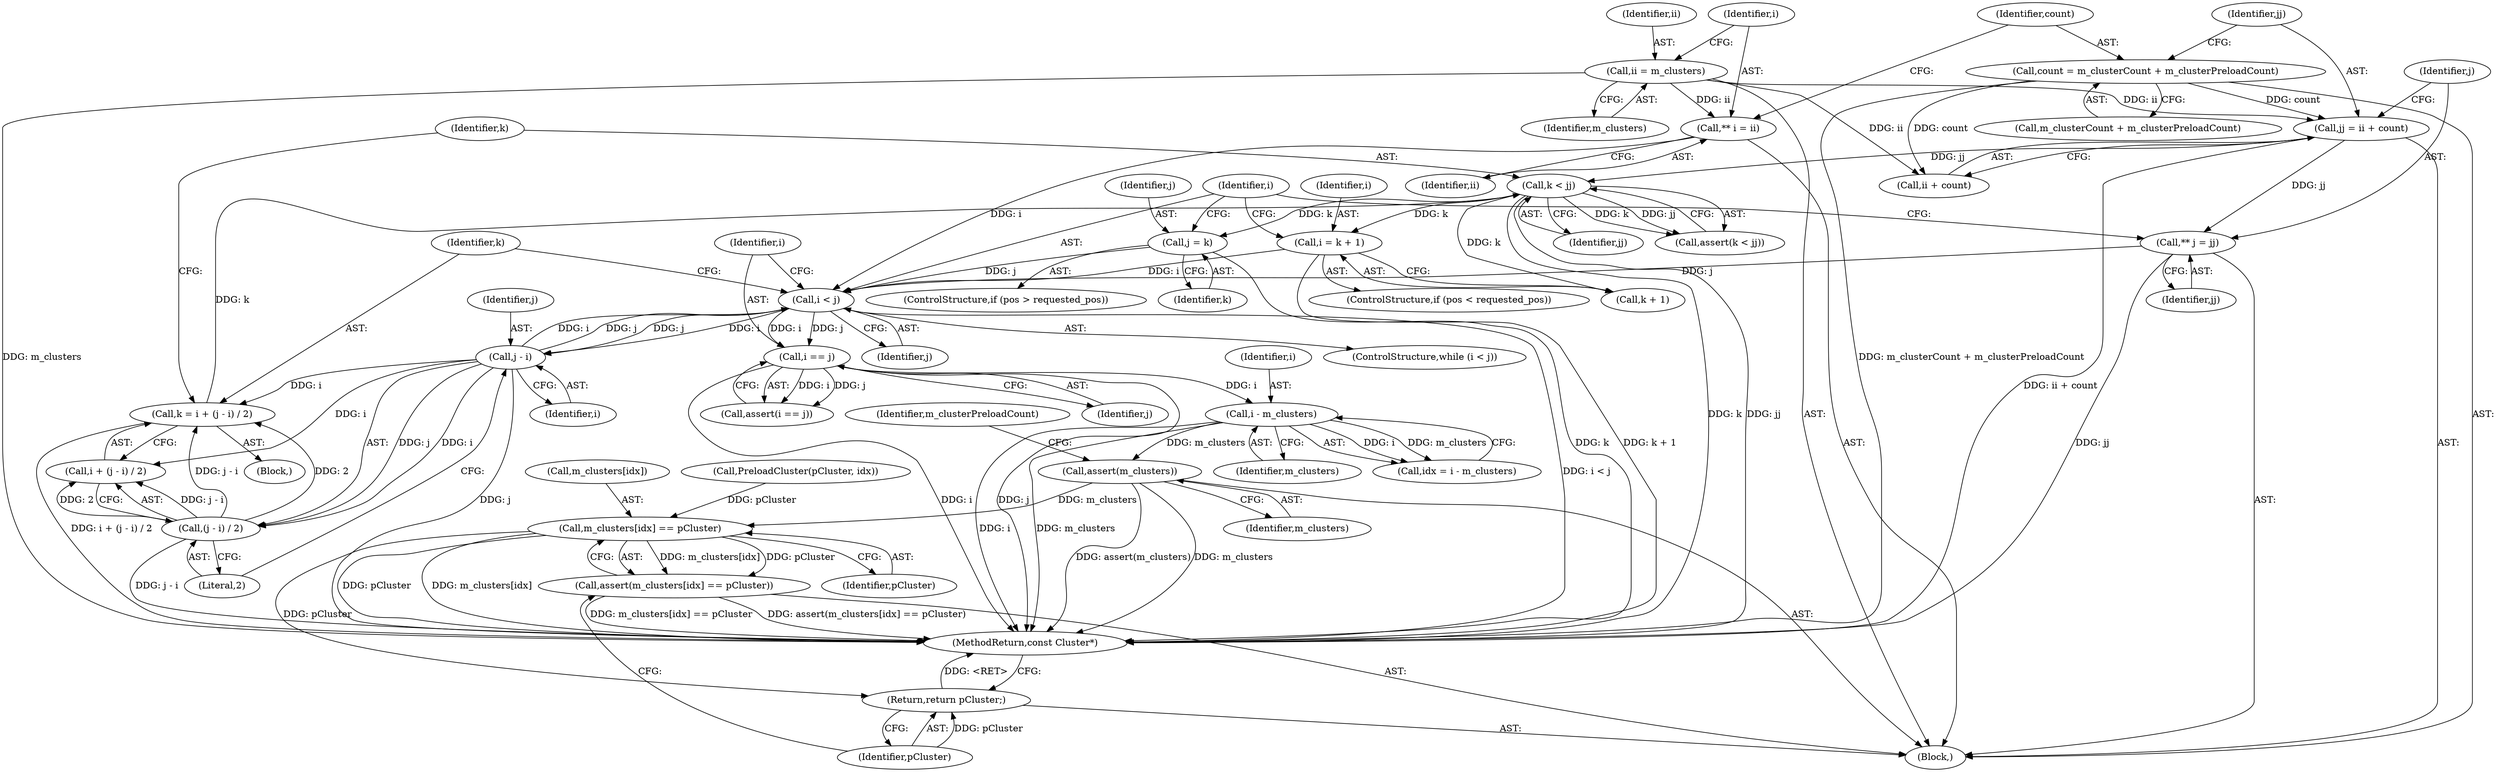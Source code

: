 digraph "0_Android_cc274e2abe8b2a6698a5c47d8aa4bb45f1f9538d_10@API" {
"1000216" [label="(Call,assert(m_clusters))"];
"1000203" [label="(Call,i - m_clusters)"];
"1000184" [label="(Call,i == j)"];
"1000132" [label="(Call,i < j)"];
"1000167" [label="(Call,i = k + 1)"];
"1000146" [label="(Call,k < jj)"];
"1000136" [label="(Call,k = i + (j - i) / 2)"];
"1000141" [label="(Call,j - i)"];
"1000140" [label="(Call,(j - i) / 2)"];
"1000122" [label="(Call,jj = ii + count)"];
"1000109" [label="(Call,ii = m_clusters)"];
"1000117" [label="(Call,count = m_clusterCount + m_clusterPreloadCount)"];
"1000113" [label="(Call,** i = ii)"];
"1000177" [label="(Call,j = k)"];
"1000128" [label="(Call,** j = jj)"];
"1000223" [label="(Call,m_clusters[idx] == pCluster)"];
"1000222" [label="(Call,assert(m_clusters[idx] == pCluster))"];
"1000228" [label="(Return,return pCluster;)"];
"1000133" [label="(Identifier,i)"];
"1000140" [label="(Call,(j - i) / 2)"];
"1000177" [label="(Call,j = k)"];
"1000129" [label="(Identifier,j)"];
"1000110" [label="(Identifier,ii)"];
"1000148" [label="(Identifier,jj)"];
"1000117" [label="(Call,count = m_clusterCount + m_clusterPreloadCount)"];
"1000109" [label="(Call,ii = m_clusters)"];
"1000167" [label="(Call,i = k + 1)"];
"1000102" [label="(Block,)"];
"1000203" [label="(Call,i - m_clusters)"];
"1000128" [label="(Call,** j = jj)"];
"1000113" [label="(Call,** i = ii)"];
"1000136" [label="(Call,k = i + (j - i) / 2)"];
"1000228" [label="(Return,return pCluster;)"];
"1000147" [label="(Identifier,k)"];
"1000216" [label="(Call,assert(m_clusters))"];
"1000223" [label="(Call,m_clusters[idx] == pCluster)"];
"1000142" [label="(Identifier,j)"];
"1000138" [label="(Call,i + (j - i) / 2)"];
"1000145" [label="(Call,assert(k < jj))"];
"1000179" [label="(Identifier,k)"];
"1000130" [label="(Identifier,jj)"];
"1000169" [label="(Call,k + 1)"];
"1000119" [label="(Call,m_clusterCount + m_clusterPreloadCount)"];
"1000217" [label="(Identifier,m_clusters)"];
"1000220" [label="(Identifier,m_clusterPreloadCount)"];
"1000183" [label="(Call,assert(i == j))"];
"1000230" [label="(MethodReturn,const Cluster*)"];
"1000122" [label="(Call,jj = ii + count)"];
"1000204" [label="(Identifier,i)"];
"1000144" [label="(Literal,2)"];
"1000168" [label="(Identifier,i)"];
"1000146" [label="(Call,k < jj)"];
"1000224" [label="(Call,m_clusters[idx])"];
"1000114" [label="(Identifier,i)"];
"1000135" [label="(Block,)"];
"1000132" [label="(Call,i < j)"];
"1000124" [label="(Call,ii + count)"];
"1000118" [label="(Identifier,count)"];
"1000201" [label="(Call,idx = i - m_clusters)"];
"1000163" [label="(ControlStructure,if (pos < requested_pos))"];
"1000186" [label="(Identifier,j)"];
"1000185" [label="(Identifier,i)"];
"1000173" [label="(ControlStructure,if (pos > requested_pos))"];
"1000222" [label="(Call,assert(m_clusters[idx] == pCluster))"];
"1000131" [label="(ControlStructure,while (i < j))"];
"1000178" [label="(Identifier,j)"];
"1000111" [label="(Identifier,m_clusters)"];
"1000229" [label="(Identifier,pCluster)"];
"1000205" [label="(Identifier,m_clusters)"];
"1000208" [label="(Call,PreloadCluster(pCluster, idx))"];
"1000141" [label="(Call,j - i)"];
"1000123" [label="(Identifier,jj)"];
"1000227" [label="(Identifier,pCluster)"];
"1000134" [label="(Identifier,j)"];
"1000137" [label="(Identifier,k)"];
"1000115" [label="(Identifier,ii)"];
"1000143" [label="(Identifier,i)"];
"1000184" [label="(Call,i == j)"];
"1000216" -> "1000102"  [label="AST: "];
"1000216" -> "1000217"  [label="CFG: "];
"1000217" -> "1000216"  [label="AST: "];
"1000220" -> "1000216"  [label="CFG: "];
"1000216" -> "1000230"  [label="DDG: assert(m_clusters)"];
"1000216" -> "1000230"  [label="DDG: m_clusters"];
"1000203" -> "1000216"  [label="DDG: m_clusters"];
"1000216" -> "1000223"  [label="DDG: m_clusters"];
"1000203" -> "1000201"  [label="AST: "];
"1000203" -> "1000205"  [label="CFG: "];
"1000204" -> "1000203"  [label="AST: "];
"1000205" -> "1000203"  [label="AST: "];
"1000201" -> "1000203"  [label="CFG: "];
"1000203" -> "1000230"  [label="DDG: m_clusters"];
"1000203" -> "1000230"  [label="DDG: i"];
"1000203" -> "1000201"  [label="DDG: i"];
"1000203" -> "1000201"  [label="DDG: m_clusters"];
"1000184" -> "1000203"  [label="DDG: i"];
"1000184" -> "1000183"  [label="AST: "];
"1000184" -> "1000186"  [label="CFG: "];
"1000185" -> "1000184"  [label="AST: "];
"1000186" -> "1000184"  [label="AST: "];
"1000183" -> "1000184"  [label="CFG: "];
"1000184" -> "1000230"  [label="DDG: i"];
"1000184" -> "1000230"  [label="DDG: j"];
"1000184" -> "1000183"  [label="DDG: i"];
"1000184" -> "1000183"  [label="DDG: j"];
"1000132" -> "1000184"  [label="DDG: i"];
"1000132" -> "1000184"  [label="DDG: j"];
"1000132" -> "1000131"  [label="AST: "];
"1000132" -> "1000134"  [label="CFG: "];
"1000133" -> "1000132"  [label="AST: "];
"1000134" -> "1000132"  [label="AST: "];
"1000137" -> "1000132"  [label="CFG: "];
"1000185" -> "1000132"  [label="CFG: "];
"1000132" -> "1000230"  [label="DDG: i < j"];
"1000167" -> "1000132"  [label="DDG: i"];
"1000113" -> "1000132"  [label="DDG: i"];
"1000141" -> "1000132"  [label="DDG: i"];
"1000141" -> "1000132"  [label="DDG: j"];
"1000177" -> "1000132"  [label="DDG: j"];
"1000128" -> "1000132"  [label="DDG: j"];
"1000132" -> "1000141"  [label="DDG: j"];
"1000132" -> "1000141"  [label="DDG: i"];
"1000167" -> "1000163"  [label="AST: "];
"1000167" -> "1000169"  [label="CFG: "];
"1000168" -> "1000167"  [label="AST: "];
"1000169" -> "1000167"  [label="AST: "];
"1000133" -> "1000167"  [label="CFG: "];
"1000167" -> "1000230"  [label="DDG: k + 1"];
"1000146" -> "1000167"  [label="DDG: k"];
"1000146" -> "1000145"  [label="AST: "];
"1000146" -> "1000148"  [label="CFG: "];
"1000147" -> "1000146"  [label="AST: "];
"1000148" -> "1000146"  [label="AST: "];
"1000145" -> "1000146"  [label="CFG: "];
"1000146" -> "1000230"  [label="DDG: jj"];
"1000146" -> "1000230"  [label="DDG: k"];
"1000146" -> "1000145"  [label="DDG: k"];
"1000146" -> "1000145"  [label="DDG: jj"];
"1000136" -> "1000146"  [label="DDG: k"];
"1000122" -> "1000146"  [label="DDG: jj"];
"1000146" -> "1000169"  [label="DDG: k"];
"1000146" -> "1000177"  [label="DDG: k"];
"1000136" -> "1000135"  [label="AST: "];
"1000136" -> "1000138"  [label="CFG: "];
"1000137" -> "1000136"  [label="AST: "];
"1000138" -> "1000136"  [label="AST: "];
"1000147" -> "1000136"  [label="CFG: "];
"1000136" -> "1000230"  [label="DDG: i + (j - i) / 2"];
"1000141" -> "1000136"  [label="DDG: i"];
"1000140" -> "1000136"  [label="DDG: j - i"];
"1000140" -> "1000136"  [label="DDG: 2"];
"1000141" -> "1000140"  [label="AST: "];
"1000141" -> "1000143"  [label="CFG: "];
"1000142" -> "1000141"  [label="AST: "];
"1000143" -> "1000141"  [label="AST: "];
"1000144" -> "1000141"  [label="CFG: "];
"1000141" -> "1000230"  [label="DDG: j"];
"1000141" -> "1000138"  [label="DDG: i"];
"1000141" -> "1000140"  [label="DDG: j"];
"1000141" -> "1000140"  [label="DDG: i"];
"1000140" -> "1000138"  [label="AST: "];
"1000140" -> "1000144"  [label="CFG: "];
"1000144" -> "1000140"  [label="AST: "];
"1000138" -> "1000140"  [label="CFG: "];
"1000140" -> "1000230"  [label="DDG: j - i"];
"1000140" -> "1000138"  [label="DDG: j - i"];
"1000140" -> "1000138"  [label="DDG: 2"];
"1000122" -> "1000102"  [label="AST: "];
"1000122" -> "1000124"  [label="CFG: "];
"1000123" -> "1000122"  [label="AST: "];
"1000124" -> "1000122"  [label="AST: "];
"1000129" -> "1000122"  [label="CFG: "];
"1000122" -> "1000230"  [label="DDG: ii + count"];
"1000109" -> "1000122"  [label="DDG: ii"];
"1000117" -> "1000122"  [label="DDG: count"];
"1000122" -> "1000128"  [label="DDG: jj"];
"1000109" -> "1000102"  [label="AST: "];
"1000109" -> "1000111"  [label="CFG: "];
"1000110" -> "1000109"  [label="AST: "];
"1000111" -> "1000109"  [label="AST: "];
"1000114" -> "1000109"  [label="CFG: "];
"1000109" -> "1000230"  [label="DDG: m_clusters"];
"1000109" -> "1000113"  [label="DDG: ii"];
"1000109" -> "1000124"  [label="DDG: ii"];
"1000117" -> "1000102"  [label="AST: "];
"1000117" -> "1000119"  [label="CFG: "];
"1000118" -> "1000117"  [label="AST: "];
"1000119" -> "1000117"  [label="AST: "];
"1000123" -> "1000117"  [label="CFG: "];
"1000117" -> "1000230"  [label="DDG: m_clusterCount + m_clusterPreloadCount"];
"1000117" -> "1000124"  [label="DDG: count"];
"1000113" -> "1000102"  [label="AST: "];
"1000113" -> "1000115"  [label="CFG: "];
"1000114" -> "1000113"  [label="AST: "];
"1000115" -> "1000113"  [label="AST: "];
"1000118" -> "1000113"  [label="CFG: "];
"1000177" -> "1000173"  [label="AST: "];
"1000177" -> "1000179"  [label="CFG: "];
"1000178" -> "1000177"  [label="AST: "];
"1000179" -> "1000177"  [label="AST: "];
"1000133" -> "1000177"  [label="CFG: "];
"1000177" -> "1000230"  [label="DDG: k"];
"1000128" -> "1000102"  [label="AST: "];
"1000128" -> "1000130"  [label="CFG: "];
"1000129" -> "1000128"  [label="AST: "];
"1000130" -> "1000128"  [label="AST: "];
"1000133" -> "1000128"  [label="CFG: "];
"1000128" -> "1000230"  [label="DDG: jj"];
"1000223" -> "1000222"  [label="AST: "];
"1000223" -> "1000227"  [label="CFG: "];
"1000224" -> "1000223"  [label="AST: "];
"1000227" -> "1000223"  [label="AST: "];
"1000222" -> "1000223"  [label="CFG: "];
"1000223" -> "1000230"  [label="DDG: pCluster"];
"1000223" -> "1000230"  [label="DDG: m_clusters[idx]"];
"1000223" -> "1000222"  [label="DDG: m_clusters[idx]"];
"1000223" -> "1000222"  [label="DDG: pCluster"];
"1000208" -> "1000223"  [label="DDG: pCluster"];
"1000223" -> "1000228"  [label="DDG: pCluster"];
"1000222" -> "1000102"  [label="AST: "];
"1000229" -> "1000222"  [label="CFG: "];
"1000222" -> "1000230"  [label="DDG: m_clusters[idx] == pCluster"];
"1000222" -> "1000230"  [label="DDG: assert(m_clusters[idx] == pCluster)"];
"1000228" -> "1000102"  [label="AST: "];
"1000228" -> "1000229"  [label="CFG: "];
"1000229" -> "1000228"  [label="AST: "];
"1000230" -> "1000228"  [label="CFG: "];
"1000228" -> "1000230"  [label="DDG: <RET>"];
"1000229" -> "1000228"  [label="DDG: pCluster"];
}

